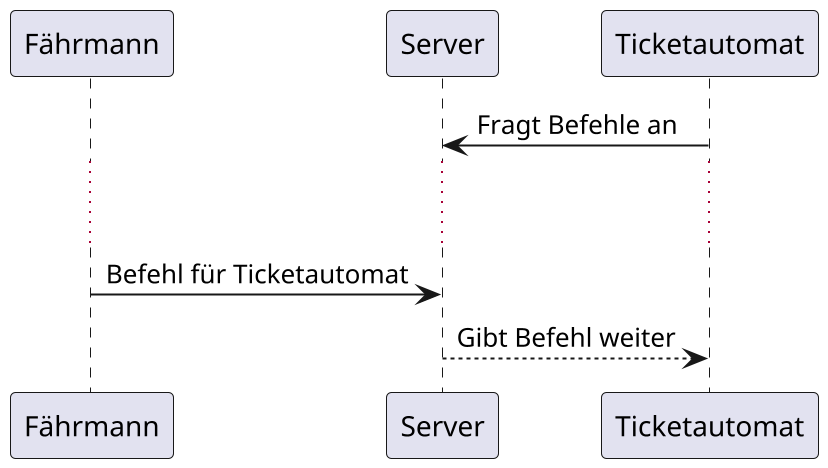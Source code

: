 @startuml
scale 2
participant Fährmann
participant Server

Ticketautomat -> Server: Fragt Befehle an
... ...
Fährmann -> Server: Befehl für Ticketautomat
Server ---> Ticketautomat: Gibt Befehl weiter

@enduml


